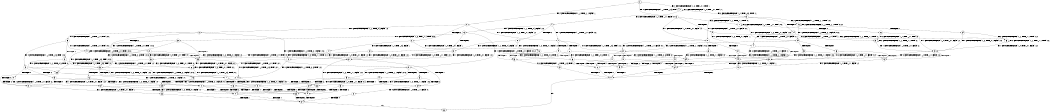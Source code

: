 digraph BCG {
size = "7, 10.5";
center = TRUE;
node [shape = circle];
0 [peripheries = 2];
0 -> 1 [label = "EX !1 !ATOMIC_EXCH_BRANCH (1, +0, TRUE, +0, 1, TRUE) !::"];
0 -> 2 [label = "EX !2 !ATOMIC_EXCH_BRANCH (1, +1, TRUE, +1, 1, FALSE) !::"];
0 -> 3 [label = "EX !0 !ATOMIC_EXCH_BRANCH (1, +1, TRUE, +0, 3, TRUE) !::"];
1 -> 4 [label = "EX !2 !ATOMIC_EXCH_BRANCH (1, +1, TRUE, +1, 1, FALSE) !:1:"];
1 -> 5 [label = "EX !0 !ATOMIC_EXCH_BRANCH (1, +1, TRUE, +0, 3, TRUE) !:1:"];
1 -> 1 [label = "EX !1 !ATOMIC_EXCH_BRANCH (1, +0, TRUE, +0, 1, TRUE) !:1:"];
2 -> 6 [label = "TERMINATE !2"];
2 -> 7 [label = "EX !1 !ATOMIC_EXCH_BRANCH (1, +0, TRUE, +0, 1, FALSE) !:2:"];
2 -> 8 [label = "EX !0 !ATOMIC_EXCH_BRANCH (1, +1, TRUE, +0, 3, FALSE) !:2:"];
3 -> 9 [label = "TERMINATE !0"];
3 -> 10 [label = "EX !1 !ATOMIC_EXCH_BRANCH (1, +0, TRUE, +0, 1, FALSE) !:0:"];
3 -> 11 [label = "EX !2 !ATOMIC_EXCH_BRANCH (1, +1, TRUE, +1, 1, TRUE) !:0:"];
4 -> 12 [label = "TERMINATE !2"];
4 -> 13 [label = "EX !0 !ATOMIC_EXCH_BRANCH (1, +1, TRUE, +0, 3, FALSE) !:1:2:"];
4 -> 7 [label = "EX !1 !ATOMIC_EXCH_BRANCH (1, +0, TRUE, +0, 1, FALSE) !:1:2:"];
5 -> 14 [label = "TERMINATE !0"];
5 -> 15 [label = "EX !2 !ATOMIC_EXCH_BRANCH (1, +1, TRUE, +1, 1, TRUE) !:0:1:"];
5 -> 10 [label = "EX !1 !ATOMIC_EXCH_BRANCH (1, +0, TRUE, +0, 1, FALSE) !:0:1:"];
6 -> 16 [label = "EX !1 !ATOMIC_EXCH_BRANCH (1, +0, TRUE, +0, 1, FALSE) !::"];
6 -> 17 [label = "EX !0 !ATOMIC_EXCH_BRANCH (1, +1, TRUE, +0, 3, FALSE) !::"];
7 -> 18 [label = "TERMINATE !1"];
7 -> 19 [label = "TERMINATE !2"];
7 -> 20 [label = "EX !0 !ATOMIC_EXCH_BRANCH (1, +1, TRUE, +0, 3, TRUE) !:1:2:"];
8 -> 21 [label = "TERMINATE !2"];
8 -> 22 [label = "EX !1 !ATOMIC_EXCH_BRANCH (1, +0, TRUE, +0, 1, FALSE) !:0:2:"];
8 -> 23 [label = "EX !0 !ATOMIC_EXCH_BRANCH (1, +0, TRUE, +1, 1, TRUE) !:0:2:"];
9 -> 24 [label = "EX !1 !ATOMIC_EXCH_BRANCH (1, +0, TRUE, +0, 1, FALSE) !::"];
9 -> 25 [label = "EX !2 !ATOMIC_EXCH_BRANCH (1, +1, TRUE, +1, 1, TRUE) !::"];
10 -> 26 [label = "TERMINATE !1"];
10 -> 27 [label = "TERMINATE !0"];
10 -> 20 [label = "EX !2 !ATOMIC_EXCH_BRANCH (1, +1, TRUE, +1, 1, FALSE) !:0:1:"];
11 -> 28 [label = "TERMINATE !0"];
11 -> 29 [label = "EX !1 !ATOMIC_EXCH_BRANCH (1, +0, TRUE, +0, 1, FALSE) !:0:2:"];
11 -> 11 [label = "EX !2 !ATOMIC_EXCH_BRANCH (1, +1, TRUE, +1, 1, TRUE) !:0:2:"];
12 -> 16 [label = "EX !1 !ATOMIC_EXCH_BRANCH (1, +0, TRUE, +0, 1, FALSE) !:1:"];
12 -> 30 [label = "EX !0 !ATOMIC_EXCH_BRANCH (1, +1, TRUE, +0, 3, FALSE) !:1:"];
13 -> 31 [label = "TERMINATE !2"];
13 -> 22 [label = "EX !1 !ATOMIC_EXCH_BRANCH (1, +0, TRUE, +0, 1, FALSE) !:0:1:2:"];
13 -> 32 [label = "EX !0 !ATOMIC_EXCH_BRANCH (1, +0, TRUE, +1, 1, TRUE) !:0:1:2:"];
14 -> 24 [label = "EX !1 !ATOMIC_EXCH_BRANCH (1, +0, TRUE, +0, 1, FALSE) !:1:"];
14 -> 33 [label = "EX !2 !ATOMIC_EXCH_BRANCH (1, +1, TRUE, +1, 1, TRUE) !:1:"];
15 -> 34 [label = "TERMINATE !0"];
15 -> 15 [label = "EX !2 !ATOMIC_EXCH_BRANCH (1, +1, TRUE, +1, 1, TRUE) !:0:1:2:"];
15 -> 29 [label = "EX !1 !ATOMIC_EXCH_BRANCH (1, +0, TRUE, +0, 1, FALSE) !:0:1:2:"];
16 -> 35 [label = "TERMINATE !1"];
16 -> 36 [label = "EX !0 !ATOMIC_EXCH_BRANCH (1, +1, TRUE, +0, 3, TRUE) !:1:"];
17 -> 37 [label = "EX !1 !ATOMIC_EXCH_BRANCH (1, +0, TRUE, +0, 1, FALSE) !:0:"];
17 -> 38 [label = "EX !0 !ATOMIC_EXCH_BRANCH (1, +0, TRUE, +1, 1, TRUE) !:0:"];
18 -> 35 [label = "TERMINATE !2"];
18 -> 39 [label = "EX !0 !ATOMIC_EXCH_BRANCH (1, +1, TRUE, +0, 3, TRUE) !:2:"];
19 -> 35 [label = "TERMINATE !1"];
19 -> 36 [label = "EX !0 !ATOMIC_EXCH_BRANCH (1, +1, TRUE, +0, 3, TRUE) !:1:"];
20 -> 40 [label = "TERMINATE !1"];
20 -> 41 [label = "TERMINATE !2"];
20 -> 42 [label = "TERMINATE !0"];
21 -> 38 [label = "EX !0 !ATOMIC_EXCH_BRANCH (1, +0, TRUE, +1, 1, TRUE) !:0:"];
21 -> 37 [label = "EX !1 !ATOMIC_EXCH_BRANCH (1, +0, TRUE, +0, 1, FALSE) !:0:"];
22 -> 43 [label = "TERMINATE !1"];
22 -> 44 [label = "TERMINATE !2"];
22 -> 45 [label = "EX !0 !ATOMIC_EXCH_BRANCH (1, +0, TRUE, +1, 1, FALSE) !:0:1:2:"];
23 -> 46 [label = "TERMINATE !2"];
23 -> 47 [label = "EX !1 !ATOMIC_EXCH_BRANCH (1, +0, TRUE, +0, 1, TRUE) !:0:2:"];
23 -> 48 [label = "EX !0 !ATOMIC_EXCH_BRANCH (1, +1, TRUE, +0, 3, TRUE) !:0:2:"];
24 -> 49 [label = "TERMINATE !1"];
24 -> 50 [label = "EX !2 !ATOMIC_EXCH_BRANCH (1, +1, TRUE, +1, 1, FALSE) !:1:"];
25 -> 51 [label = "EX !1 !ATOMIC_EXCH_BRANCH (1, +0, TRUE, +0, 1, FALSE) !:2:"];
25 -> 25 [label = "EX !2 !ATOMIC_EXCH_BRANCH (1, +1, TRUE, +1, 1, TRUE) !:2:"];
26 -> 49 [label = "TERMINATE !0"];
26 -> 39 [label = "EX !2 !ATOMIC_EXCH_BRANCH (1, +1, TRUE, +1, 1, FALSE) !:0:"];
27 -> 49 [label = "TERMINATE !1"];
27 -> 50 [label = "EX !2 !ATOMIC_EXCH_BRANCH (1, +1, TRUE, +1, 1, FALSE) !:1:"];
28 -> 25 [label = "EX !2 !ATOMIC_EXCH_BRANCH (1, +1, TRUE, +1, 1, TRUE) !:2:"];
28 -> 51 [label = "EX !1 !ATOMIC_EXCH_BRANCH (1, +0, TRUE, +0, 1, FALSE) !:2:"];
29 -> 52 [label = "TERMINATE !1"];
29 -> 53 [label = "TERMINATE !0"];
29 -> 20 [label = "EX !2 !ATOMIC_EXCH_BRANCH (1, +1, TRUE, +1, 1, FALSE) !:0:1:2:"];
30 -> 37 [label = "EX !1 !ATOMIC_EXCH_BRANCH (1, +0, TRUE, +0, 1, FALSE) !:0:1:"];
30 -> 54 [label = "EX !0 !ATOMIC_EXCH_BRANCH (1, +0, TRUE, +1, 1, TRUE) !:0:1:"];
31 -> 37 [label = "EX !1 !ATOMIC_EXCH_BRANCH (1, +0, TRUE, +0, 1, FALSE) !:0:1:"];
31 -> 54 [label = "EX !0 !ATOMIC_EXCH_BRANCH (1, +0, TRUE, +1, 1, TRUE) !:0:1:"];
32 -> 55 [label = "TERMINATE !2"];
32 -> 47 [label = "EX !1 !ATOMIC_EXCH_BRANCH (1, +0, TRUE, +0, 1, TRUE) !:0:1:2:"];
32 -> 56 [label = "EX !0 !ATOMIC_EXCH_BRANCH (1, +1, TRUE, +0, 3, TRUE) !:0:1:2:"];
33 -> 33 [label = "EX !2 !ATOMIC_EXCH_BRANCH (1, +1, TRUE, +1, 1, TRUE) !:1:2:"];
33 -> 51 [label = "EX !1 !ATOMIC_EXCH_BRANCH (1, +0, TRUE, +0, 1, FALSE) !:1:2:"];
34 -> 33 [label = "EX !2 !ATOMIC_EXCH_BRANCH (1, +1, TRUE, +1, 1, TRUE) !:1:2:"];
34 -> 51 [label = "EX !1 !ATOMIC_EXCH_BRANCH (1, +0, TRUE, +0, 1, FALSE) !:1:2:"];
35 -> 57 [label = "EX !0 !ATOMIC_EXCH_BRANCH (1, +1, TRUE, +0, 3, TRUE) !::"];
36 -> 58 [label = "TERMINATE !1"];
36 -> 59 [label = "TERMINATE !0"];
37 -> 60 [label = "TERMINATE !1"];
37 -> 61 [label = "EX !0 !ATOMIC_EXCH_BRANCH (1, +0, TRUE, +1, 1, FALSE) !:0:1:"];
38 -> 62 [label = "EX !1 !ATOMIC_EXCH_BRANCH (1, +0, TRUE, +0, 1, TRUE) !:0:"];
38 -> 63 [label = "EX !0 !ATOMIC_EXCH_BRANCH (1, +1, TRUE, +0, 3, TRUE) !:0:"];
39 -> 58 [label = "TERMINATE !2"];
39 -> 64 [label = "TERMINATE !0"];
40 -> 58 [label = "TERMINATE !2"];
40 -> 64 [label = "TERMINATE !0"];
41 -> 58 [label = "TERMINATE !1"];
41 -> 59 [label = "TERMINATE !0"];
42 -> 64 [label = "TERMINATE !1"];
42 -> 59 [label = "TERMINATE !2"];
43 -> 65 [label = "EX !0 !ATOMIC_EXCH_BRANCH (1, +0, TRUE, +1, 1, FALSE) !:0:2:"];
43 -> 60 [label = "TERMINATE !2"];
44 -> 61 [label = "EX !0 !ATOMIC_EXCH_BRANCH (1, +0, TRUE, +1, 1, FALSE) !:0:1:"];
44 -> 60 [label = "TERMINATE !1"];
45 -> 66 [label = "TERMINATE !1"];
45 -> 67 [label = "TERMINATE !2"];
45 -> 68 [label = "TERMINATE !0"];
46 -> 63 [label = "EX !0 !ATOMIC_EXCH_BRANCH (1, +1, TRUE, +0, 3, TRUE) !:0:"];
46 -> 62 [label = "EX !1 !ATOMIC_EXCH_BRANCH (1, +0, TRUE, +0, 1, TRUE) !:0:"];
47 -> 55 [label = "TERMINATE !2"];
47 -> 47 [label = "EX !1 !ATOMIC_EXCH_BRANCH (1, +0, TRUE, +0, 1, TRUE) !:0:1:2:"];
47 -> 56 [label = "EX !0 !ATOMIC_EXCH_BRANCH (1, +1, TRUE, +0, 3, TRUE) !:0:1:2:"];
48 -> 69 [label = "TERMINATE !2"];
48 -> 70 [label = "TERMINATE !0"];
48 -> 71 [label = "EX !1 !ATOMIC_EXCH_BRANCH (1, +0, TRUE, +0, 1, FALSE) !:0:2:"];
49 -> 72 [label = "EX !2 !ATOMIC_EXCH_BRANCH (1, +1, TRUE, +1, 1, FALSE) !::"];
50 -> 64 [label = "TERMINATE !1"];
50 -> 59 [label = "TERMINATE !2"];
51 -> 73 [label = "TERMINATE !1"];
51 -> 50 [label = "EX !2 !ATOMIC_EXCH_BRANCH (1, +1, TRUE, +1, 1, FALSE) !:1:2:"];
52 -> 39 [label = "EX !2 !ATOMIC_EXCH_BRANCH (1, +1, TRUE, +1, 1, FALSE) !:0:2:"];
52 -> 73 [label = "TERMINATE !0"];
53 -> 50 [label = "EX !2 !ATOMIC_EXCH_BRANCH (1, +1, TRUE, +1, 1, FALSE) !:1:2:"];
53 -> 73 [label = "TERMINATE !1"];
54 -> 62 [label = "EX !1 !ATOMIC_EXCH_BRANCH (1, +0, TRUE, +0, 1, TRUE) !:0:1:"];
54 -> 74 [label = "EX !0 !ATOMIC_EXCH_BRANCH (1, +1, TRUE, +0, 3, TRUE) !:0:1:"];
55 -> 62 [label = "EX !1 !ATOMIC_EXCH_BRANCH (1, +0, TRUE, +0, 1, TRUE) !:0:1:"];
55 -> 74 [label = "EX !0 !ATOMIC_EXCH_BRANCH (1, +1, TRUE, +0, 3, TRUE) !:0:1:"];
56 -> 75 [label = "TERMINATE !2"];
56 -> 76 [label = "TERMINATE !0"];
56 -> 71 [label = "EX !1 !ATOMIC_EXCH_BRANCH (1, +0, TRUE, +0, 1, FALSE) !:0:1:2:"];
57 -> 77 [label = "TERMINATE !0"];
58 -> 77 [label = "TERMINATE !0"];
59 -> 77 [label = "TERMINATE !1"];
60 -> 78 [label = "EX !0 !ATOMIC_EXCH_BRANCH (1, +0, TRUE, +1, 1, FALSE) !:0:"];
61 -> 79 [label = "TERMINATE !1"];
61 -> 80 [label = "TERMINATE !0"];
62 -> 62 [label = "EX !1 !ATOMIC_EXCH_BRANCH (1, +0, TRUE, +0, 1, TRUE) !:0:1:"];
62 -> 74 [label = "EX !0 !ATOMIC_EXCH_BRANCH (1, +1, TRUE, +0, 3, TRUE) !:0:1:"];
63 -> 81 [label = "TERMINATE !0"];
63 -> 82 [label = "EX !1 !ATOMIC_EXCH_BRANCH (1, +0, TRUE, +0, 1, FALSE) !:0:"];
64 -> 77 [label = "TERMINATE !2"];
65 -> 79 [label = "TERMINATE !2"];
65 -> 83 [label = "TERMINATE !0"];
66 -> 79 [label = "TERMINATE !2"];
66 -> 83 [label = "TERMINATE !0"];
67 -> 79 [label = "TERMINATE !1"];
67 -> 80 [label = "TERMINATE !0"];
68 -> 83 [label = "TERMINATE !1"];
68 -> 80 [label = "TERMINATE !2"];
69 -> 81 [label = "TERMINATE !0"];
69 -> 82 [label = "EX !1 !ATOMIC_EXCH_BRANCH (1, +0, TRUE, +0, 1, FALSE) !:0:"];
70 -> 81 [label = "TERMINATE !2"];
70 -> 84 [label = "EX !1 !ATOMIC_EXCH_BRANCH (1, +0, TRUE, +0, 1, FALSE) !:2:"];
71 -> 66 [label = "TERMINATE !1"];
71 -> 67 [label = "TERMINATE !2"];
71 -> 68 [label = "TERMINATE !0"];
72 -> 77 [label = "TERMINATE !2"];
73 -> 72 [label = "EX !2 !ATOMIC_EXCH_BRANCH (1, +1, TRUE, +1, 1, FALSE) !:2:"];
74 -> 85 [label = "TERMINATE !0"];
74 -> 82 [label = "EX !1 !ATOMIC_EXCH_BRANCH (1, +0, TRUE, +0, 1, FALSE) !:0:1:"];
75 -> 82 [label = "EX !1 !ATOMIC_EXCH_BRANCH (1, +0, TRUE, +0, 1, FALSE) !:0:1:"];
75 -> 85 [label = "TERMINATE !0"];
76 -> 84 [label = "EX !1 !ATOMIC_EXCH_BRANCH (1, +0, TRUE, +0, 1, FALSE) !:1:2:"];
76 -> 85 [label = "TERMINATE !2"];
77 -> 86 [label = "exit"];
78 -> 87 [label = "TERMINATE !0"];
79 -> 87 [label = "TERMINATE !0"];
80 -> 87 [label = "TERMINATE !1"];
81 -> 88 [label = "EX !1 !ATOMIC_EXCH_BRANCH (1, +0, TRUE, +0, 1, FALSE) !::"];
82 -> 79 [label = "TERMINATE !1"];
82 -> 80 [label = "TERMINATE !0"];
83 -> 87 [label = "TERMINATE !2"];
84 -> 83 [label = "TERMINATE !1"];
84 -> 80 [label = "TERMINATE !2"];
85 -> 88 [label = "EX !1 !ATOMIC_EXCH_BRANCH (1, +0, TRUE, +0, 1, FALSE) !:1:"];
87 -> 86 [label = "exit"];
88 -> 87 [label = "TERMINATE !1"];
}
